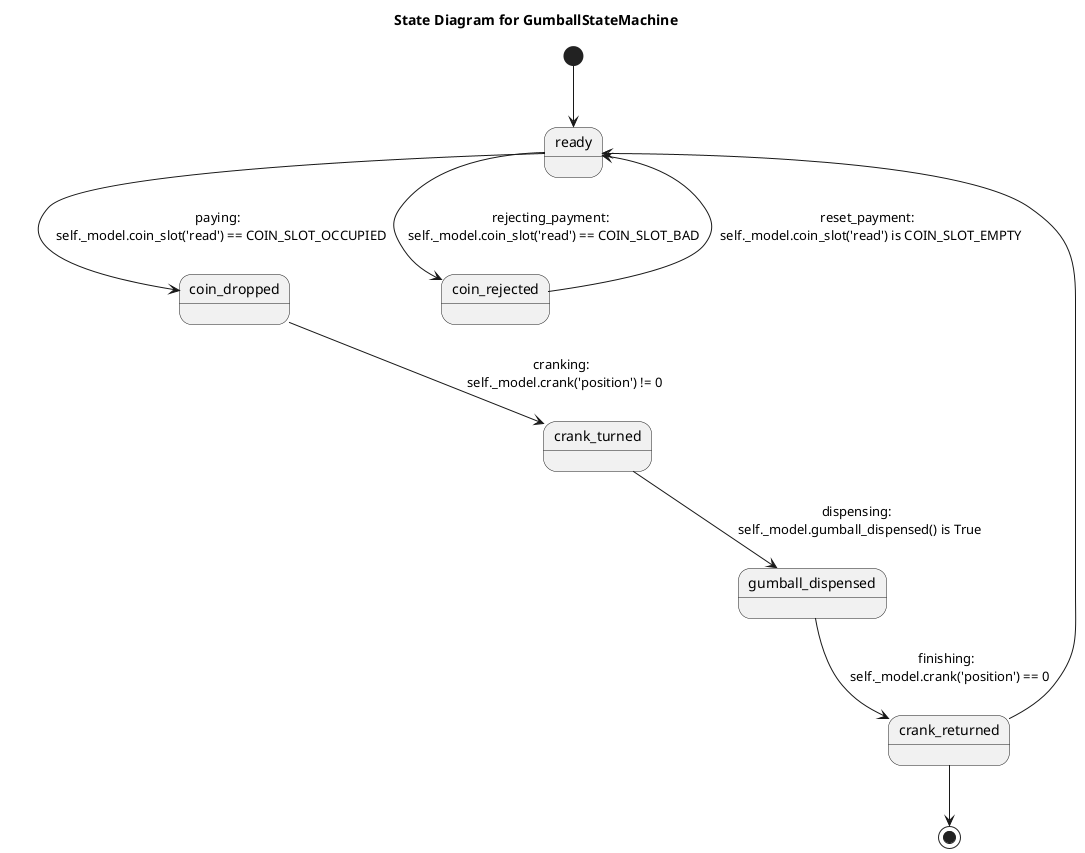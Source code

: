 @startuml
title State Diagram for GumballStateMachine
state ready
[*] --> ready
state coin_dropped as "coin_dropped"
state crank_turned as "crank_turned"
coin_dropped --> crank_turned : cranking:\n  self._model.crank('position') != 0
state crank_turned as "crank_turned"
state gumball_dispensed as "gumball_dispensed"
crank_turned --> gumball_dispensed : dispensing:\n  self._model.gumball_dispensed() is True
state gumball_dispensed as "gumball_dispensed"
state crank_returned as "crank_returned"
gumball_dispensed --> crank_returned : finishing:\n  self._model.crank('position') == 0
state ready as "ready"
state coin_dropped as "coin_dropped"
ready --> coin_dropped : paying:\n  self._model.coin_slot('read') == COIN_SLOT_OCCUPIED
state ready as "ready"
state coin_rejected as "coin_rejected"
ready --> coin_rejected : rejecting_payment:\n  self._model.coin_slot('read') == COIN_SLOT_BAD
state coin_rejected as "coin_rejected"
state ready as "ready"
coin_rejected --> ready : reset_payment:\n  self._model.coin_slot('read') is COIN_SLOT_EMPTY
state crank_returned
crank_returned --> ready
crank_returned --> [*]
@enduml
